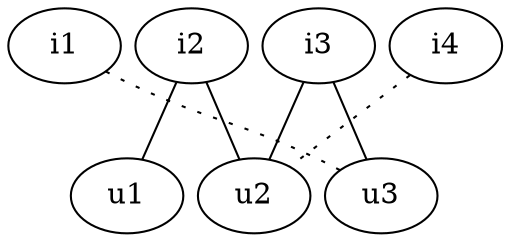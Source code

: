 
graph G {
    nodesep = 0.1;

    i1
    i2
    i3
    i4

    u1
    u2
    u3

    { rank = same; i1; i2; i3; i4 }
    { rank = same; u1; u2; u3 }

    // Trick to force ordering
    {
        edge[style=invisible]
        i1 -- i2 -- i3 -- i4
        u1 -- u2 -- u3
    }

    {
        edge[style=dotted]
        i1 -- u3
        i4 -- u2
    }

    {
        //edge[style=dashed]
        i2 -- u1
        i2 -- u2
    }

    i3 -- u2
    i3 -- u3
}

